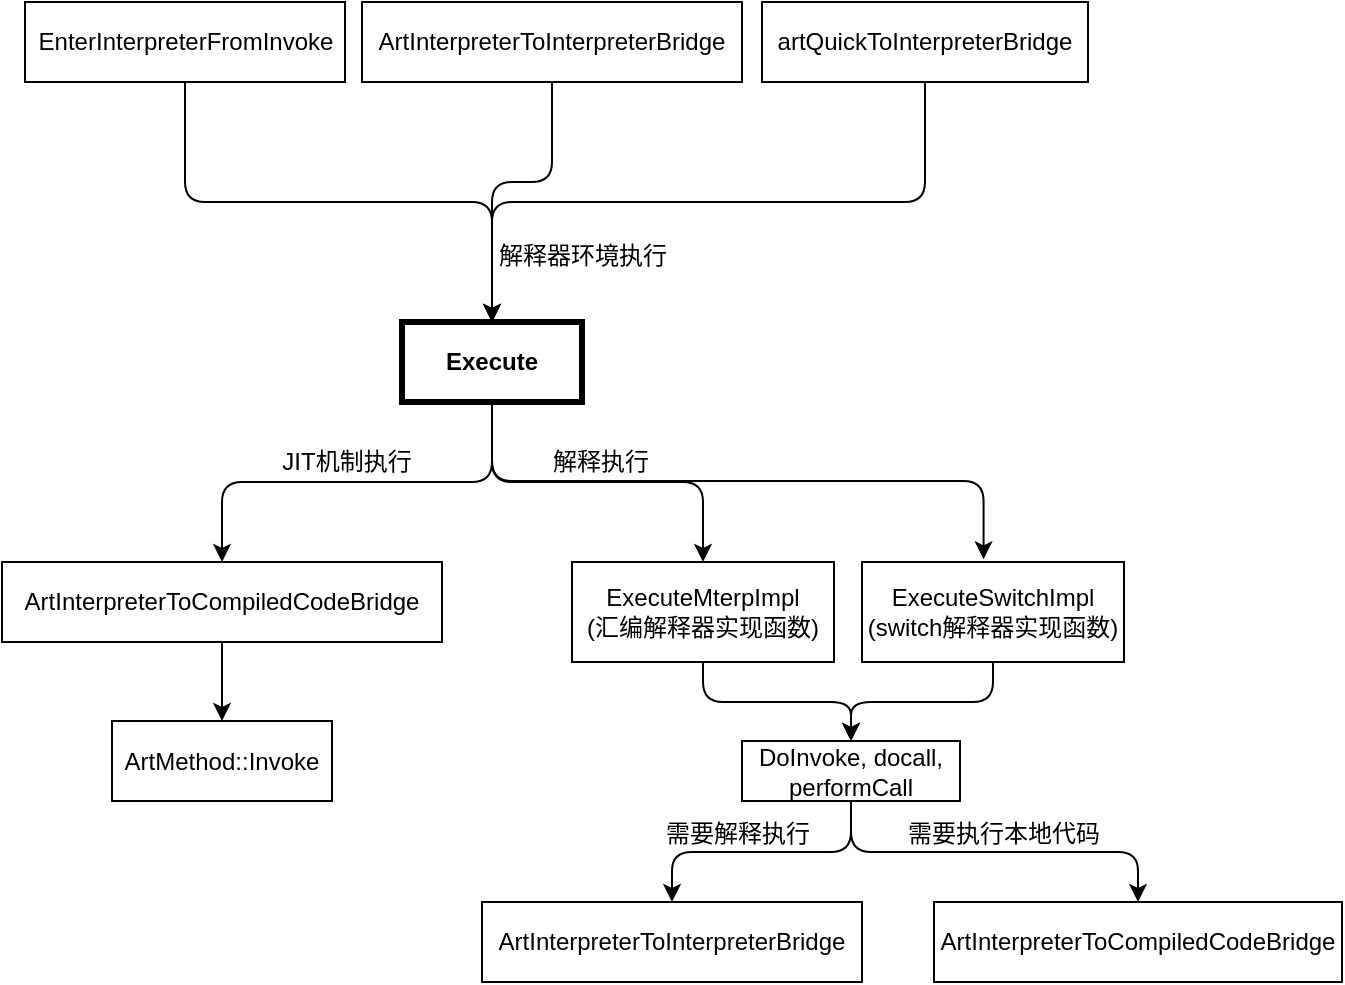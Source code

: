 <mxfile version="10.7.5" type="device"><diagram id="xD2OhZJIxYJxQ7Xtr2cx" name="Page-1"><mxGraphModel dx="1074" dy="842" grid="1" gridSize="10" guides="1" tooltips="1" connect="1" arrows="1" fold="1" page="1" pageScale="1" pageWidth="850" pageHeight="1100" math="0" shadow="0"><root><mxCell id="0"/><mxCell id="1" parent="0"/><mxCell id="c9HoVboLscEhg-G0ztfD-1" value="EnterInterpreterFromInvoke" style="rounded=0;whiteSpace=wrap;html=1;" parent="1" vertex="1"><mxGeometry x="111.5" y="150" width="160" height="40" as="geometry"/></mxCell><mxCell id="c9HoVboLscEhg-G0ztfD-2" value="&lt;b&gt;Execute&lt;/b&gt;" style="rounded=0;whiteSpace=wrap;html=1;strokeWidth=3;" parent="1" vertex="1"><mxGeometry x="300" y="310" width="90" height="40" as="geometry"/></mxCell><mxCell id="c9HoVboLscEhg-G0ztfD-4" value="&lt;div&gt;artQuickToInterpreterBridge&lt;/div&gt;" style="rounded=0;whiteSpace=wrap;html=1;" parent="1" vertex="1"><mxGeometry x="480" y="150" width="163" height="40" as="geometry"/></mxCell><mxCell id="c9HoVboLscEhg-G0ztfD-8" value="" style="edgeStyle=elbowEdgeStyle;elbow=vertical;endArrow=classic;html=1;exitX=0.5;exitY=1;exitDx=0;exitDy=0;entryX=0.5;entryY=0;entryDx=0;entryDy=0;" parent="1" source="c9HoVboLscEhg-G0ztfD-1" target="c9HoVboLscEhg-G0ztfD-2" edge="1"><mxGeometry width="50" height="50" relative="1" as="geometry"><mxPoint x="350.167" y="230.167" as="sourcePoint"/><mxPoint x="245.167" y="290.167" as="targetPoint"/></mxGeometry></mxCell><mxCell id="c9HoVboLscEhg-G0ztfD-9" value="" style="edgeStyle=elbowEdgeStyle;elbow=vertical;endArrow=classic;html=1;exitX=0.5;exitY=1;exitDx=0;exitDy=0;entryX=0.5;entryY=0;entryDx=0;entryDy=0;" parent="1" source="c9HoVboLscEhg-G0ztfD-4" target="c9HoVboLscEhg-G0ztfD-2" edge="1"><mxGeometry width="50" height="50" relative="1" as="geometry"><mxPoint x="656" y="290" as="sourcePoint"/><mxPoint x="415" y="310" as="targetPoint"/></mxGeometry></mxCell><mxCell id="c9HoVboLscEhg-G0ztfD-10" value="&lt;div&gt;&lt;span&gt;ArtInterpreterToInterpreterBridge&lt;/span&gt;&lt;/div&gt;" style="rounded=0;whiteSpace=wrap;html=1;" parent="1" vertex="1"><mxGeometry x="280" y="150" width="190" height="40" as="geometry"/></mxCell><mxCell id="c9HoVboLscEhg-G0ztfD-11" value="" style="edgeStyle=elbowEdgeStyle;elbow=vertical;endArrow=classic;html=1;exitX=0.5;exitY=1;exitDx=0;exitDy=0;entryX=0.5;entryY=0;entryDx=0;entryDy=0;" parent="1" source="c9HoVboLscEhg-G0ztfD-10" target="c9HoVboLscEhg-G0ztfD-2" edge="1"><mxGeometry width="50" height="50" relative="1" as="geometry"><mxPoint x="100" y="420" as="sourcePoint"/><mxPoint x="150" y="370" as="targetPoint"/><Array as="points"><mxPoint x="400" y="240"/></Array></mxGeometry></mxCell><mxCell id="c9HoVboLscEhg-G0ztfD-13" value="&lt;div&gt;&lt;span&gt;ArtInterpreterToCompiledCodeBridge&lt;/span&gt;&lt;/div&gt;" style="rounded=0;whiteSpace=wrap;html=1;" parent="1" vertex="1"><mxGeometry x="100" y="430" width="220" height="40" as="geometry"/></mxCell><mxCell id="c9HoVboLscEhg-G0ztfD-14" value="" style="edgeStyle=elbowEdgeStyle;elbow=vertical;endArrow=classic;html=1;exitX=0.5;exitY=1;exitDx=0;exitDy=0;entryX=0.5;entryY=0;entryDx=0;entryDy=0;" parent="1" source="c9HoVboLscEhg-G0ztfD-2" target="c9HoVboLscEhg-G0ztfD-13" edge="1"><mxGeometry width="50" height="50" relative="1" as="geometry"><mxPoint x="374.69" y="320.034" as="sourcePoint"/><mxPoint x="140.207" y="460.034" as="targetPoint"/></mxGeometry></mxCell><mxCell id="c9HoVboLscEhg-G0ztfD-40" value="JIT机制执行" style="text;html=1;resizable=0;points=[];align=center;verticalAlign=middle;labelBackgroundColor=#ffffff;" parent="c9HoVboLscEhg-G0ztfD-14" vertex="1" connectable="0"><mxGeometry x="0.064" y="1" relative="1" as="geometry"><mxPoint x="1" y="-11" as="offset"/></mxGeometry></mxCell><mxCell id="c9HoVboLscEhg-G0ztfD-17" value="&lt;div&gt;&lt;span&gt;ExecuteMterpImpl&lt;/span&gt;&lt;/div&gt;&lt;div&gt;&lt;span&gt;(汇编解释器实现函数)&lt;/span&gt;&lt;/div&gt;" style="rounded=0;whiteSpace=wrap;html=1;" parent="1" vertex="1"><mxGeometry x="385" y="430" width="131" height="50" as="geometry"/></mxCell><mxCell id="c9HoVboLscEhg-G0ztfD-18" value="" style="edgeStyle=elbowEdgeStyle;elbow=vertical;endArrow=classic;html=1;exitX=0.5;exitY=1;exitDx=0;exitDy=0;entryX=0.5;entryY=0;entryDx=0;entryDy=0;" parent="1" source="c9HoVboLscEhg-G0ztfD-2" target="c9HoVboLscEhg-G0ztfD-17" edge="1"><mxGeometry width="50" height="50" relative="1" as="geometry"><mxPoint x="675.207" y="360.034" as="sourcePoint"/><mxPoint x="480.034" y="440.034" as="targetPoint"/></mxGeometry></mxCell><mxCell id="c9HoVboLscEhg-G0ztfD-20" value="&lt;div&gt;&lt;div&gt;ExecuteSwitchImpl&lt;/div&gt;&lt;/div&gt;&lt;div&gt;&lt;span&gt;(switch解释器实现函数)&lt;/span&gt;&lt;/div&gt;" style="rounded=0;whiteSpace=wrap;html=1;" parent="1" vertex="1"><mxGeometry x="530" y="430" width="131" height="50" as="geometry"/></mxCell><mxCell id="c9HoVboLscEhg-G0ztfD-21" value="" style="edgeStyle=elbowEdgeStyle;elbow=vertical;endArrow=classic;html=1;exitX=0.5;exitY=1;exitDx=0;exitDy=0;entryX=0.464;entryY=-0.027;entryDx=0;entryDy=0;entryPerimeter=0;" parent="1" source="c9HoVboLscEhg-G0ztfD-2" target="c9HoVboLscEhg-G0ztfD-20" edge="1"><mxGeometry width="50" height="50" relative="1" as="geometry"><mxPoint x="580.207" y="340.034" as="sourcePoint"/><mxPoint x="685.724" y="420.034" as="targetPoint"/></mxGeometry></mxCell><mxCell id="c9HoVboLscEhg-G0ztfD-37" value="解释执行" style="text;html=1;resizable=0;points=[];align=center;verticalAlign=middle;labelBackgroundColor=#ffffff;" parent="c9HoVboLscEhg-G0ztfD-21" vertex="1" connectable="0"><mxGeometry x="-0.336" relative="1" as="geometry"><mxPoint x="-14" y="-9.5" as="offset"/></mxGeometry></mxCell><mxCell id="c9HoVboLscEhg-G0ztfD-24" value="ArtMethod::Invoke" style="rounded=0;whiteSpace=wrap;html=1;" parent="1" vertex="1"><mxGeometry x="155" y="509.5" width="110" height="40" as="geometry"/></mxCell><mxCell id="c9HoVboLscEhg-G0ztfD-25" value="" style="endArrow=classic;html=1;exitX=0.5;exitY=1;exitDx=0;exitDy=0;" parent="1" source="c9HoVboLscEhg-G0ztfD-13" target="c9HoVboLscEhg-G0ztfD-24" edge="1"><mxGeometry width="50" height="50" relative="1" as="geometry"><mxPoint x="100" y="620" as="sourcePoint"/><mxPoint x="150" y="570" as="targetPoint"/></mxGeometry></mxCell><mxCell id="c9HoVboLscEhg-G0ztfD-26" value="解释器环境执行" style="text;html=1;strokeColor=none;fillColor=none;align=center;verticalAlign=middle;whiteSpace=wrap;rounded=0;" parent="1" vertex="1"><mxGeometry x="343.5" y="267" width="93" height="20" as="geometry"/></mxCell><mxCell id="c9HoVboLscEhg-G0ztfD-27" value="DoInvoke, docall, performCall" style="rounded=0;whiteSpace=wrap;html=1;" parent="1" vertex="1"><mxGeometry x="470" y="519.5" width="109" height="30" as="geometry"/></mxCell><mxCell id="c9HoVboLscEhg-G0ztfD-32" value="&lt;div&gt;&lt;span&gt;ArtInterpreterToInterpreterBridge&lt;/span&gt;&lt;/div&gt;" style="rounded=0;whiteSpace=wrap;html=1;" parent="1" vertex="1"><mxGeometry x="340" y="600" width="190" height="40" as="geometry"/></mxCell><mxCell id="c9HoVboLscEhg-G0ztfD-33" value="ArtInterpreterToCompiledCodeBridge&lt;br&gt;" style="rounded=0;whiteSpace=wrap;html=1;" parent="1" vertex="1"><mxGeometry x="566" y="600" width="204" height="40" as="geometry"/></mxCell><mxCell id="c9HoVboLscEhg-G0ztfD-34" value="" style="edgeStyle=elbowEdgeStyle;elbow=vertical;endArrow=classic;html=1;exitX=0.5;exitY=1;exitDx=0;exitDy=0;entryX=0.5;entryY=0;entryDx=0;entryDy=0;" parent="1" source="c9HoVboLscEhg-G0ztfD-17" target="c9HoVboLscEhg-G0ztfD-27" edge="1"><mxGeometry width="50" height="50" relative="1" as="geometry"><mxPoint x="100" y="800" as="sourcePoint"/><mxPoint x="150" y="750" as="targetPoint"/></mxGeometry></mxCell><mxCell id="c9HoVboLscEhg-G0ztfD-36" value="" style="edgeStyle=elbowEdgeStyle;elbow=vertical;endArrow=classic;html=1;exitX=0.5;exitY=1;exitDx=0;exitDy=0;entryX=0.5;entryY=0;entryDx=0;entryDy=0;" parent="1" source="c9HoVboLscEhg-G0ztfD-20" target="c9HoVboLscEhg-G0ztfD-27" edge="1"><mxGeometry width="50" height="50" relative="1" as="geometry"><mxPoint x="610.224" y="499.69" as="sourcePoint"/><mxPoint x="681.259" y="529.345" as="targetPoint"/></mxGeometry></mxCell><mxCell id="c9HoVboLscEhg-G0ztfD-41" value="" style="edgeStyle=elbowEdgeStyle;elbow=vertical;endArrow=classic;html=1;exitX=0.5;exitY=1;exitDx=0;exitDy=0;entryX=0.5;entryY=0;entryDx=0;entryDy=0;" parent="1" source="c9HoVboLscEhg-G0ztfD-27" target="c9HoVboLscEhg-G0ztfD-32" edge="1"><mxGeometry width="50" height="50" relative="1" as="geometry"><mxPoint x="703.552" y="530.19" as="sourcePoint"/><mxPoint x="632.517" y="570.19" as="targetPoint"/></mxGeometry></mxCell><mxCell id="c9HoVboLscEhg-G0ztfD-42" value="" style="edgeStyle=elbowEdgeStyle;elbow=vertical;endArrow=classic;html=1;entryX=0.5;entryY=0;entryDx=0;entryDy=0;exitX=0.5;exitY=1;exitDx=0;exitDy=0;" parent="1" source="c9HoVboLscEhg-G0ztfD-27" target="c9HoVboLscEhg-G0ztfD-33" edge="1"><mxGeometry width="50" height="50" relative="1" as="geometry"><mxPoint x="530" y="549" as="sourcePoint"/><mxPoint x="814.017" y="569.19" as="targetPoint"/></mxGeometry></mxCell><mxCell id="c9HoVboLscEhg-G0ztfD-47" value="需要解释执行" style="text;html=1;resizable=0;points=[];autosize=1;align=left;verticalAlign=top;spacingTop=-4;" parent="1" vertex="1"><mxGeometry x="430" y="556" width="90" height="20" as="geometry"/></mxCell><mxCell id="c9HoVboLscEhg-G0ztfD-50" value="需要执行本地代码" style="text;html=1;resizable=0;points=[];autosize=1;align=left;verticalAlign=top;spacingTop=-4;" parent="1" vertex="1"><mxGeometry x="551" y="556" width="110" height="20" as="geometry"/></mxCell></root></mxGraphModel></diagram></mxfile>